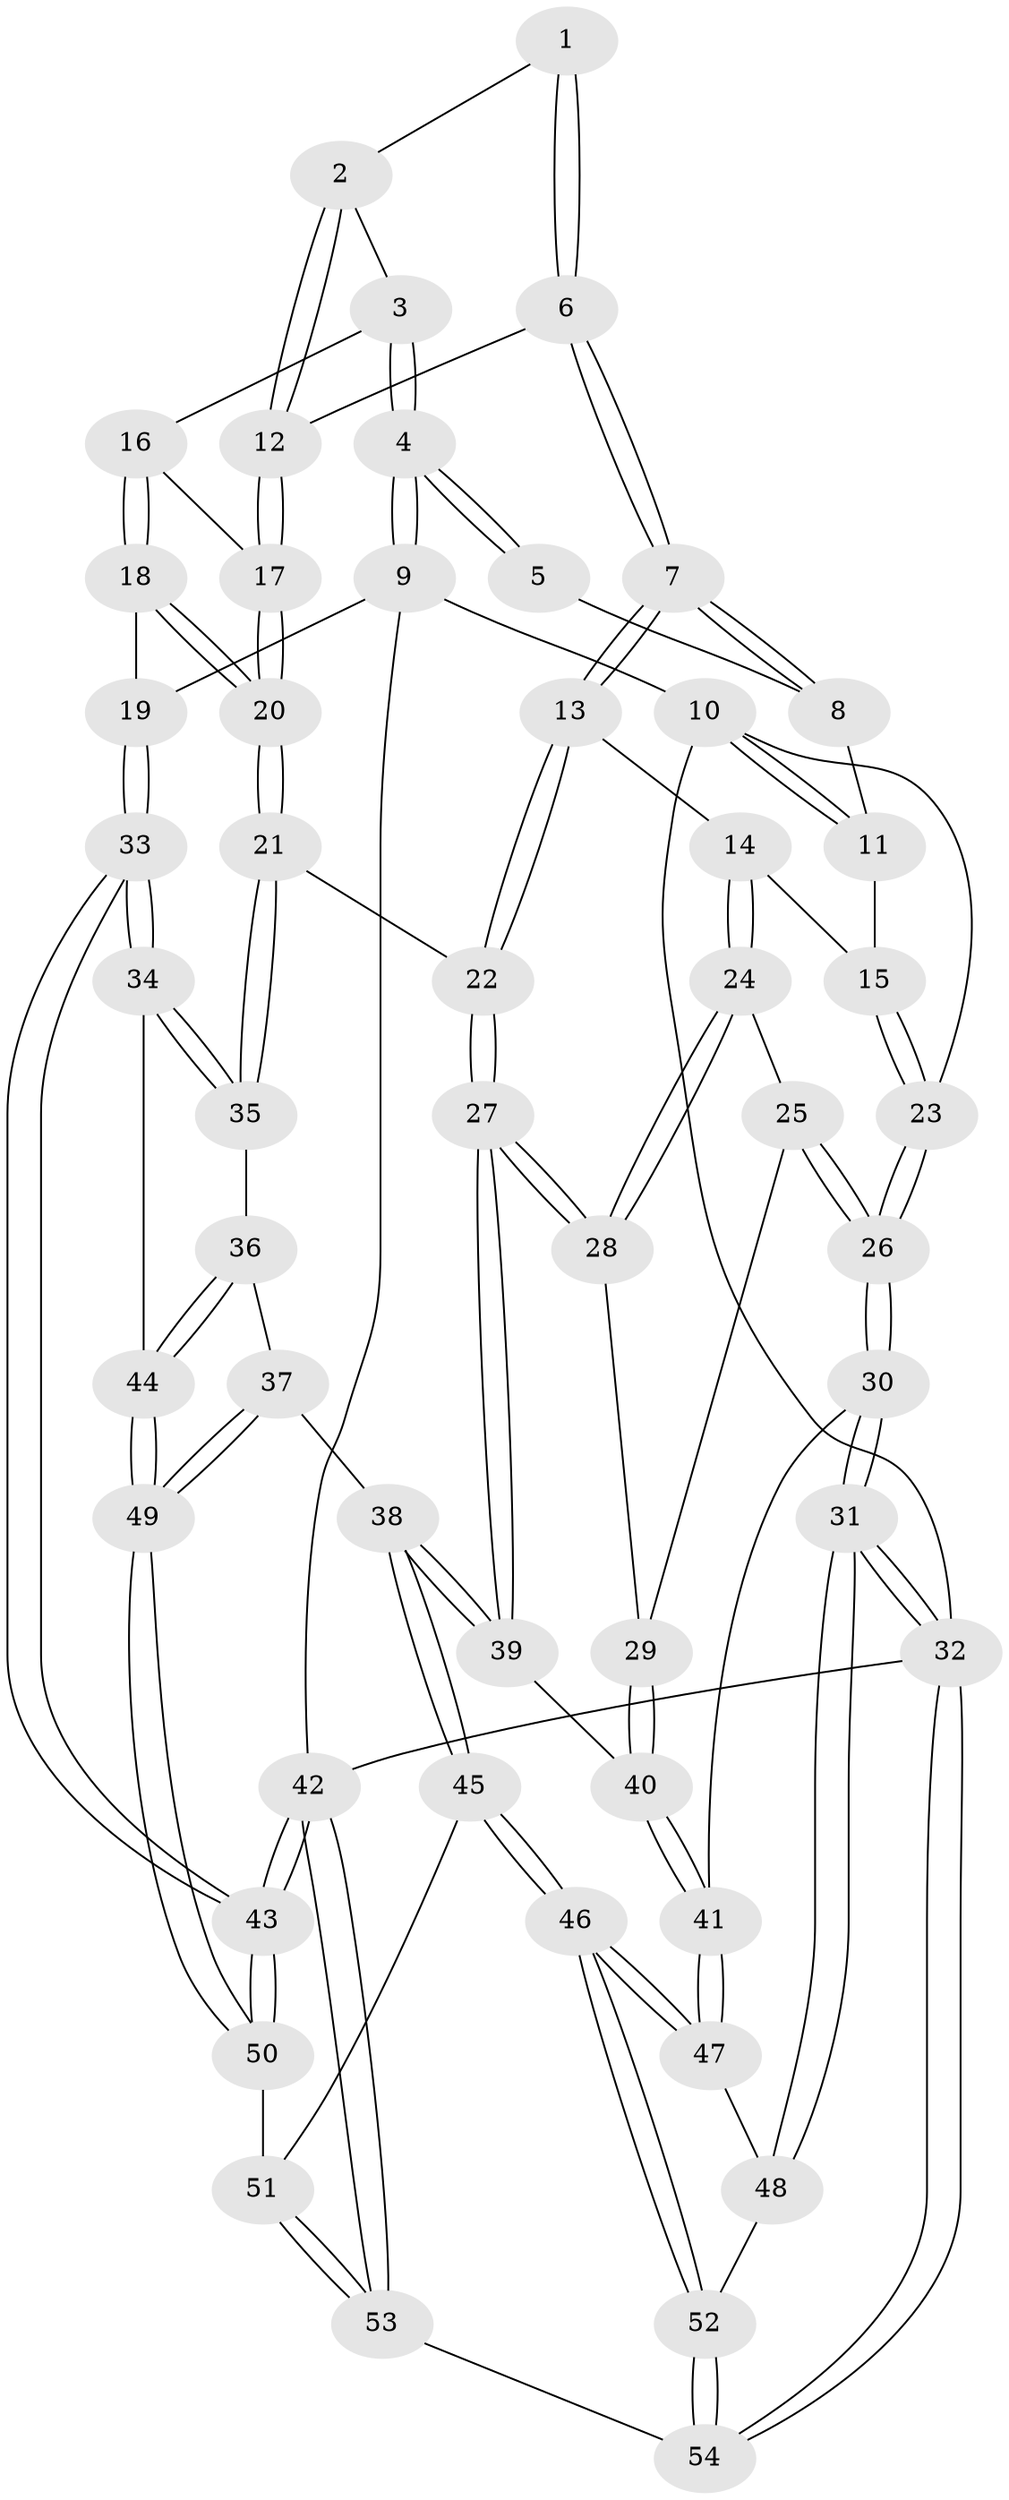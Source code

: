 // Generated by graph-tools (version 1.1) at 2025/11/02/27/25 16:11:55]
// undirected, 54 vertices, 132 edges
graph export_dot {
graph [start="1"]
  node [color=gray90,style=filled];
  1 [pos="+0.7650000804269057+0.016586746304082984"];
  2 [pos="+0.8795352783821923+0.08796475351270426"];
  3 [pos="+0.9025820124502923+0.09179693084338197"];
  4 [pos="+1+0"];
  5 [pos="+0.7524608114392725+0"];
  6 [pos="+0.6673429526353322+0.14271001685122683"];
  7 [pos="+0.5636428471839473+0.15772874496623288"];
  8 [pos="+0.39274648041148064+0"];
  9 [pos="+1+0"];
  10 [pos="+0+0"];
  11 [pos="+0.21388681019932368+0"];
  12 [pos="+0.739697379646108+0.17969435232209247"];
  13 [pos="+0.5265206329951446+0.26343550758441286"];
  14 [pos="+0.3653650521316408+0.29896971705005787"];
  15 [pos="+0.35042718097079156+0.27981774796606185"];
  16 [pos="+0.9121791452028228+0.17861145669902048"];
  17 [pos="+0.770932955148203+0.21491361148332885"];
  18 [pos="+1+0.3308227686571628"];
  19 [pos="+1+0.32628875751734987"];
  20 [pos="+0.8220408407327157+0.4288788478874417"];
  21 [pos="+0.8177857009933476+0.4337175492346068"];
  22 [pos="+0.6019507798328548+0.390828186958912"];
  23 [pos="+0+0.0379843270791143"];
  24 [pos="+0.33339667801726364+0.34718649516367556"];
  25 [pos="+0.15481873523987238+0.36548525066983495"];
  26 [pos="+0+0.3680176642400063"];
  27 [pos="+0.5290783693542692+0.5197595022470851"];
  28 [pos="+0.34094514882976223+0.4786309562157422"];
  29 [pos="+0.30461801766718183+0.5274971711977938"];
  30 [pos="+0+0.5611807448909271"];
  31 [pos="+0+0.9058269838225222"];
  32 [pos="+0+1"];
  33 [pos="+1+0.7807385755560758"];
  34 [pos="+0.9661349611695698+0.6862308079101805"];
  35 [pos="+0.8299136441240619+0.586976073557572"];
  36 [pos="+0.7553088440627888+0.6419456932108526"];
  37 [pos="+0.5779211279687351+0.7222720241492094"];
  38 [pos="+0.5689606640040659+0.7226914225792717"];
  39 [pos="+0.5407300568167581+0.6493595150089294"];
  40 [pos="+0.27603110953779336+0.5737207395920322"];
  41 [pos="+0.20771668234077328+0.6311213470867906"];
  42 [pos="+1+1"];
  43 [pos="+1+0.972545124070638"];
  44 [pos="+0.8069670327398506+0.8461432927774912"];
  45 [pos="+0.49630362540494627+0.8081179576128035"];
  46 [pos="+0.39590263358944117+0.9045276809516984"];
  47 [pos="+0.25408325059204+0.718692922842935"];
  48 [pos="+0.044825705765257746+0.8806040905218355"];
  49 [pos="+0.7861579628670622+0.8934963572824728"];
  50 [pos="+0.7890711616882985+0.9051203794712912"];
  51 [pos="+0.7572093173619147+0.964878884754701"];
  52 [pos="+0.39187708499380614+0.9257538721187573"];
  53 [pos="+0.6748034145547849+1"];
  54 [pos="+0.40884398288728196+1"];
  1 -- 2;
  1 -- 6;
  1 -- 6;
  2 -- 3;
  2 -- 12;
  2 -- 12;
  3 -- 4;
  3 -- 4;
  3 -- 16;
  4 -- 5;
  4 -- 5;
  4 -- 9;
  4 -- 9;
  5 -- 8;
  6 -- 7;
  6 -- 7;
  6 -- 12;
  7 -- 8;
  7 -- 8;
  7 -- 13;
  7 -- 13;
  8 -- 11;
  9 -- 10;
  9 -- 19;
  9 -- 42;
  10 -- 11;
  10 -- 11;
  10 -- 23;
  10 -- 32;
  11 -- 15;
  12 -- 17;
  12 -- 17;
  13 -- 14;
  13 -- 22;
  13 -- 22;
  14 -- 15;
  14 -- 24;
  14 -- 24;
  15 -- 23;
  15 -- 23;
  16 -- 17;
  16 -- 18;
  16 -- 18;
  17 -- 20;
  17 -- 20;
  18 -- 19;
  18 -- 20;
  18 -- 20;
  19 -- 33;
  19 -- 33;
  20 -- 21;
  20 -- 21;
  21 -- 22;
  21 -- 35;
  21 -- 35;
  22 -- 27;
  22 -- 27;
  23 -- 26;
  23 -- 26;
  24 -- 25;
  24 -- 28;
  24 -- 28;
  25 -- 26;
  25 -- 26;
  25 -- 29;
  26 -- 30;
  26 -- 30;
  27 -- 28;
  27 -- 28;
  27 -- 39;
  27 -- 39;
  28 -- 29;
  29 -- 40;
  29 -- 40;
  30 -- 31;
  30 -- 31;
  30 -- 41;
  31 -- 32;
  31 -- 32;
  31 -- 48;
  31 -- 48;
  32 -- 54;
  32 -- 54;
  32 -- 42;
  33 -- 34;
  33 -- 34;
  33 -- 43;
  33 -- 43;
  34 -- 35;
  34 -- 35;
  34 -- 44;
  35 -- 36;
  36 -- 37;
  36 -- 44;
  36 -- 44;
  37 -- 38;
  37 -- 49;
  37 -- 49;
  38 -- 39;
  38 -- 39;
  38 -- 45;
  38 -- 45;
  39 -- 40;
  40 -- 41;
  40 -- 41;
  41 -- 47;
  41 -- 47;
  42 -- 43;
  42 -- 43;
  42 -- 53;
  42 -- 53;
  43 -- 50;
  43 -- 50;
  44 -- 49;
  44 -- 49;
  45 -- 46;
  45 -- 46;
  45 -- 51;
  46 -- 47;
  46 -- 47;
  46 -- 52;
  46 -- 52;
  47 -- 48;
  48 -- 52;
  49 -- 50;
  49 -- 50;
  50 -- 51;
  51 -- 53;
  51 -- 53;
  52 -- 54;
  52 -- 54;
  53 -- 54;
}
